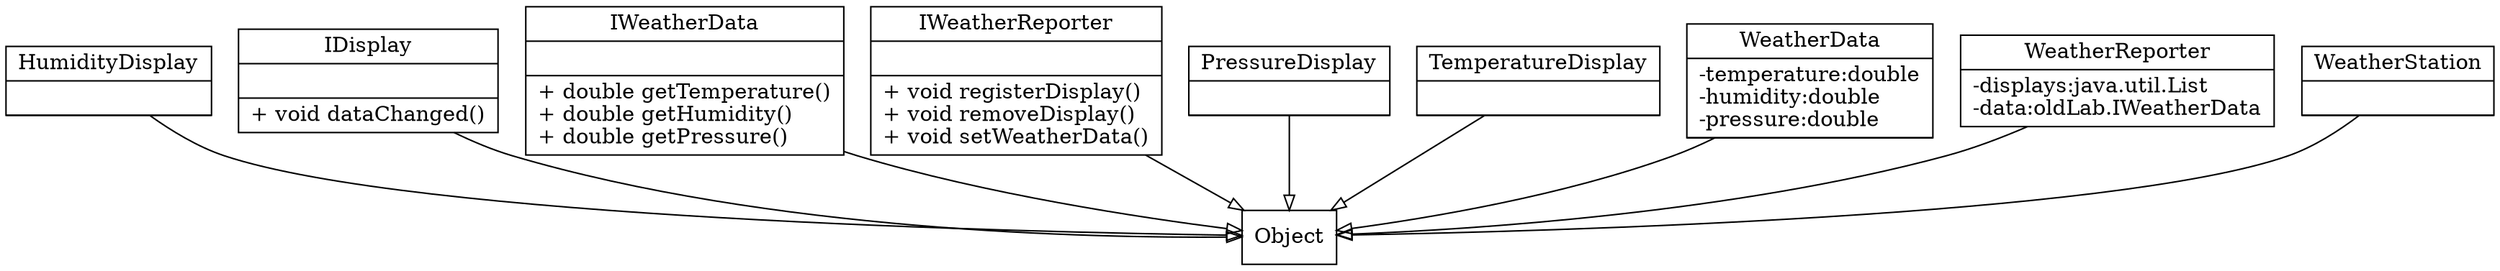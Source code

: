 digraph G {

fontname = "Bitstream Vera Sans"
fontsize = 8

node [shape = "record" ]
HumidityDisplay [label = "{HumidityDisplay||+ void <init>()\l+ void dataChanged()\l}" ]

node [shape = "record" ]
IDisplay [label = "{IDisplay||+ void dataChanged()\l}" ]

node [shape = "record" ]
IWeatherData [label = "{IWeatherData||+ double getTemperature()\l+ double getHumidity()\l+ double getPressure()\l}" ]

node [shape = "record" ]
IWeatherReporter [label = "{IWeatherReporter||+ void registerDisplay()\l+ void removeDisplay()\l+ void setWeatherData()\l}" ]

node [shape = "record" ]
PressureDisplay [label = "{PressureDisplay||+ void <init>()\l+ void dataChanged()\l}" ]

node [shape = "record" ]
TemperatureDisplay [label = "{TemperatureDisplay||+ void <init>()\l+ void dataChanged()\l}" ]

node [shape = "record" ]
WeatherData [label = "{WeatherData|-temperature:double\l-humidity:double\l-pressure:double\l|+ void <init>()\l+ double getTemperature()\l+ double getHumidity()\l+ double getPressure()\l+ boolean equals()\l+ int hashCode()\l}" ]

node [shape = "record" ]
WeatherReporter [label = "{WeatherReporter|-displays:java.util.List\l-data:oldLab.IWeatherData\l|+ void <init>()\l+ void registerDisplay()\l+ void removeDisplay()\l+ void setWeatherData()\l+ void notifyDisplays()\l}" ]

node [shape = "record" ]
WeatherStation [label = "{WeatherStation||+ void <init>()\l+ void main()\l}" ]

edge [arrowhead = "empty" style = solid ]
HumidityDisplay -> Object

edge [arrowhead = "empty" style = solid ]
IDisplay -> Object

edge [arrowhead = "empty" style = solid ]
IWeatherData -> Object

edge [arrowhead = "empty" style = solid ]
IWeatherReporter -> Object

edge [arrowhead = "empty" style = solid ]
PressureDisplay -> Object

edge [arrowhead = "empty" style = solid ]
TemperatureDisplay -> Object

edge [arrowhead = "empty" style = solid ]
WeatherData -> Object

edge [arrowhead = "empty" style = solid ]
WeatherReporter -> Object

edge [arrowhead = "empty" style = solid ]
WeatherStation -> Object

}